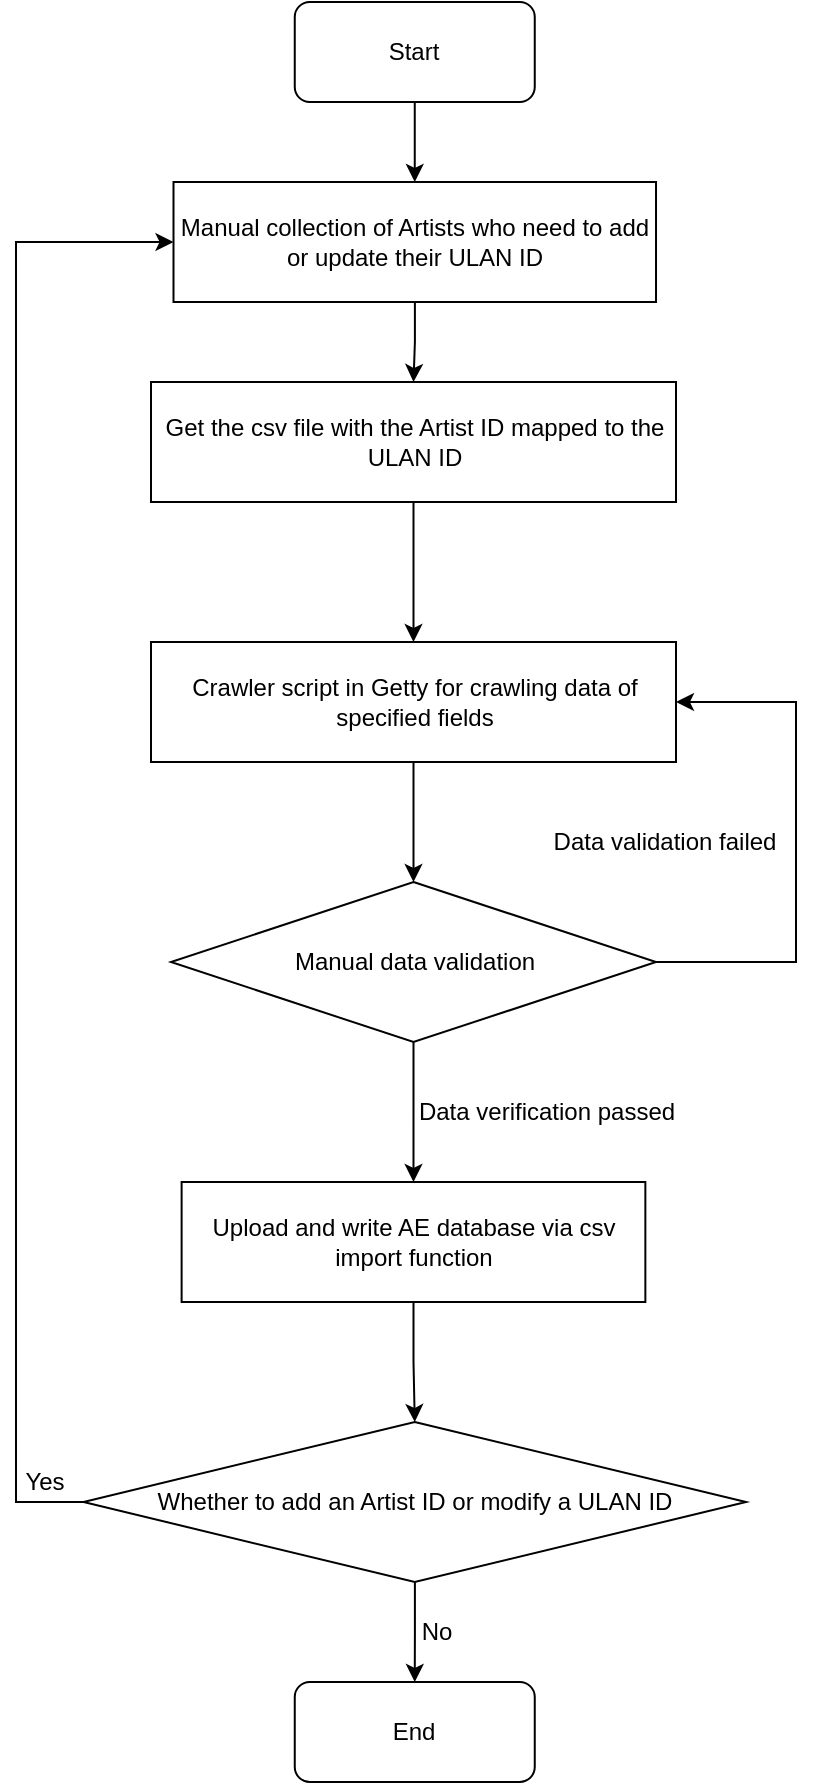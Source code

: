 <mxfile version="20.6.0" type="github">
  <diagram id="xdz3pwgSR_wqxvYa8TG_" name="Page-1">
    <mxGraphModel dx="946" dy="525" grid="1" gridSize="10" guides="1" tooltips="1" connect="1" arrows="1" fold="1" page="1" pageScale="1" pageWidth="850" pageHeight="1100" math="0" shadow="0">
      <root>
        <mxCell id="0" />
        <mxCell id="1" parent="0" />
        <mxCell id="pzktmZQztW74WQaNHcbx-3" style="edgeStyle=orthogonalEdgeStyle;rounded=0;orthogonalLoop=1;jettySize=auto;html=1;entryX=0.5;entryY=0;entryDx=0;entryDy=0;" parent="1" source="pzktmZQztW74WQaNHcbx-1" target="pzktmZQztW74WQaNHcbx-2" edge="1">
          <mxGeometry relative="1" as="geometry" />
        </mxCell>
        <mxCell id="pzktmZQztW74WQaNHcbx-1" value="&lt;div style=&quot;&quot;&gt;Get the csv file with the Artist ID mapped to the ULAN ID&lt;br&gt;&lt;/div&gt;" style="rounded=0;whiteSpace=wrap;html=1;" parent="1" vertex="1">
          <mxGeometry x="187.5" y="320" width="262.5" height="60" as="geometry" />
        </mxCell>
        <mxCell id="pzktmZQztW74WQaNHcbx-7" style="edgeStyle=orthogonalEdgeStyle;rounded=0;orthogonalLoop=1;jettySize=auto;html=1;entryX=0.5;entryY=0;entryDx=0;entryDy=0;" parent="1" source="pzktmZQztW74WQaNHcbx-2" target="pzktmZQztW74WQaNHcbx-5" edge="1">
          <mxGeometry relative="1" as="geometry" />
        </mxCell>
        <mxCell id="pzktmZQztW74WQaNHcbx-2" value="Crawler script in Getty for crawling data of specified fields" style="rounded=0;whiteSpace=wrap;html=1;" parent="1" vertex="1">
          <mxGeometry x="187.5" y="450" width="262.5" height="60" as="geometry" />
        </mxCell>
        <mxCell id="pzktmZQztW74WQaNHcbx-9" style="edgeStyle=orthogonalEdgeStyle;rounded=0;orthogonalLoop=1;jettySize=auto;html=1;entryX=0.5;entryY=0;entryDx=0;entryDy=0;" parent="1" source="pzktmZQztW74WQaNHcbx-5" target="pzktmZQztW74WQaNHcbx-8" edge="1">
          <mxGeometry relative="1" as="geometry" />
        </mxCell>
        <mxCell id="pzktmZQztW74WQaNHcbx-11" style="edgeStyle=orthogonalEdgeStyle;rounded=0;orthogonalLoop=1;jettySize=auto;html=1;entryX=1;entryY=0.5;entryDx=0;entryDy=0;" parent="1" source="pzktmZQztW74WQaNHcbx-5" target="pzktmZQztW74WQaNHcbx-2" edge="1">
          <mxGeometry relative="1" as="geometry">
            <Array as="points">
              <mxPoint x="510" y="610" />
              <mxPoint x="510" y="480" />
            </Array>
          </mxGeometry>
        </mxCell>
        <mxCell id="pzktmZQztW74WQaNHcbx-5" value="Manual data validation" style="rhombus;whiteSpace=wrap;html=1;" parent="1" vertex="1">
          <mxGeometry x="197.5" y="570" width="242.5" height="80" as="geometry" />
        </mxCell>
        <mxCell id="pzktmZQztW74WQaNHcbx-14" style="edgeStyle=orthogonalEdgeStyle;rounded=0;orthogonalLoop=1;jettySize=auto;html=1;entryX=0.5;entryY=0;entryDx=0;entryDy=0;" parent="1" source="pzktmZQztW74WQaNHcbx-8" target="pzktmZQztW74WQaNHcbx-13" edge="1">
          <mxGeometry relative="1" as="geometry" />
        </mxCell>
        <mxCell id="pzktmZQztW74WQaNHcbx-8" value="Upload and write AE database via csv import function" style="rounded=0;whiteSpace=wrap;html=1;" parent="1" vertex="1">
          <mxGeometry x="202.81" y="720" width="231.87" height="60" as="geometry" />
        </mxCell>
        <mxCell id="pzktmZQztW74WQaNHcbx-10" value="Data verification passed" style="text;html=1;align=center;verticalAlign=middle;resizable=0;points=[];autosize=1;strokeColor=none;fillColor=none;" parent="1" vertex="1">
          <mxGeometry x="310" y="670" width="150" height="30" as="geometry" />
        </mxCell>
        <mxCell id="pzktmZQztW74WQaNHcbx-12" value="Data validation failed" style="text;html=1;align=center;verticalAlign=middle;resizable=0;points=[];autosize=1;strokeColor=none;fillColor=none;" parent="1" vertex="1">
          <mxGeometry x="379.38" y="535" width="130" height="30" as="geometry" />
        </mxCell>
        <mxCell id="pzktmZQztW74WQaNHcbx-16" style="edgeStyle=orthogonalEdgeStyle;rounded=0;orthogonalLoop=1;jettySize=auto;html=1;entryX=0.5;entryY=0;entryDx=0;entryDy=0;" parent="1" source="pzktmZQztW74WQaNHcbx-13" target="pzktmZQztW74WQaNHcbx-15" edge="1">
          <mxGeometry relative="1" as="geometry" />
        </mxCell>
        <mxCell id="pzktmZQztW74WQaNHcbx-20" style="edgeStyle=orthogonalEdgeStyle;rounded=0;orthogonalLoop=1;jettySize=auto;html=1;entryX=0;entryY=0.5;entryDx=0;entryDy=0;" parent="1" source="pzktmZQztW74WQaNHcbx-13" target="Glw_iH2KXRrhDjnAXToU-1" edge="1">
          <mxGeometry relative="1" as="geometry">
            <Array as="points">
              <mxPoint x="120" y="880" />
              <mxPoint x="120" y="250" />
            </Array>
          </mxGeometry>
        </mxCell>
        <mxCell id="pzktmZQztW74WQaNHcbx-13" value="Whether to add an Artist ID or modify a ULAN ID" style="rhombus;whiteSpace=wrap;html=1;" parent="1" vertex="1">
          <mxGeometry x="153.76" y="840" width="331.25" height="80" as="geometry" />
        </mxCell>
        <mxCell id="pzktmZQztW74WQaNHcbx-15" value="End" style="rounded=1;whiteSpace=wrap;html=1;" parent="1" vertex="1">
          <mxGeometry x="259.38" y="970" width="120" height="50" as="geometry" />
        </mxCell>
        <mxCell id="Glw_iH2KXRrhDjnAXToU-2" style="edgeStyle=orthogonalEdgeStyle;rounded=0;orthogonalLoop=1;jettySize=auto;html=1;entryX=0.5;entryY=0;entryDx=0;entryDy=0;" edge="1" parent="1" source="pzktmZQztW74WQaNHcbx-17" target="Glw_iH2KXRrhDjnAXToU-1">
          <mxGeometry relative="1" as="geometry" />
        </mxCell>
        <mxCell id="pzktmZQztW74WQaNHcbx-17" value="Start" style="rounded=1;whiteSpace=wrap;html=1;" parent="1" vertex="1">
          <mxGeometry x="259.38" y="130" width="120" height="50" as="geometry" />
        </mxCell>
        <mxCell id="pzktmZQztW74WQaNHcbx-19" value="No" style="text;html=1;align=center;verticalAlign=middle;resizable=0;points=[];autosize=1;strokeColor=none;fillColor=none;" parent="1" vertex="1">
          <mxGeometry x="310" y="930" width="40" height="30" as="geometry" />
        </mxCell>
        <mxCell id="pzktmZQztW74WQaNHcbx-23" value="Yes" style="text;html=1;align=center;verticalAlign=middle;resizable=0;points=[];autosize=1;strokeColor=none;fillColor=none;" parent="1" vertex="1">
          <mxGeometry x="113.76" y="855" width="40" height="30" as="geometry" />
        </mxCell>
        <mxCell id="Glw_iH2KXRrhDjnAXToU-5" style="edgeStyle=orthogonalEdgeStyle;rounded=0;orthogonalLoop=1;jettySize=auto;html=1;" edge="1" parent="1" source="Glw_iH2KXRrhDjnAXToU-1" target="pzktmZQztW74WQaNHcbx-1">
          <mxGeometry relative="1" as="geometry" />
        </mxCell>
        <mxCell id="Glw_iH2KXRrhDjnAXToU-1" value="Manual collection of Artists who need to add or update their ULAN ID" style="rounded=0;whiteSpace=wrap;html=1;" vertex="1" parent="1">
          <mxGeometry x="198.75" y="220" width="241.26" height="60" as="geometry" />
        </mxCell>
      </root>
    </mxGraphModel>
  </diagram>
</mxfile>
